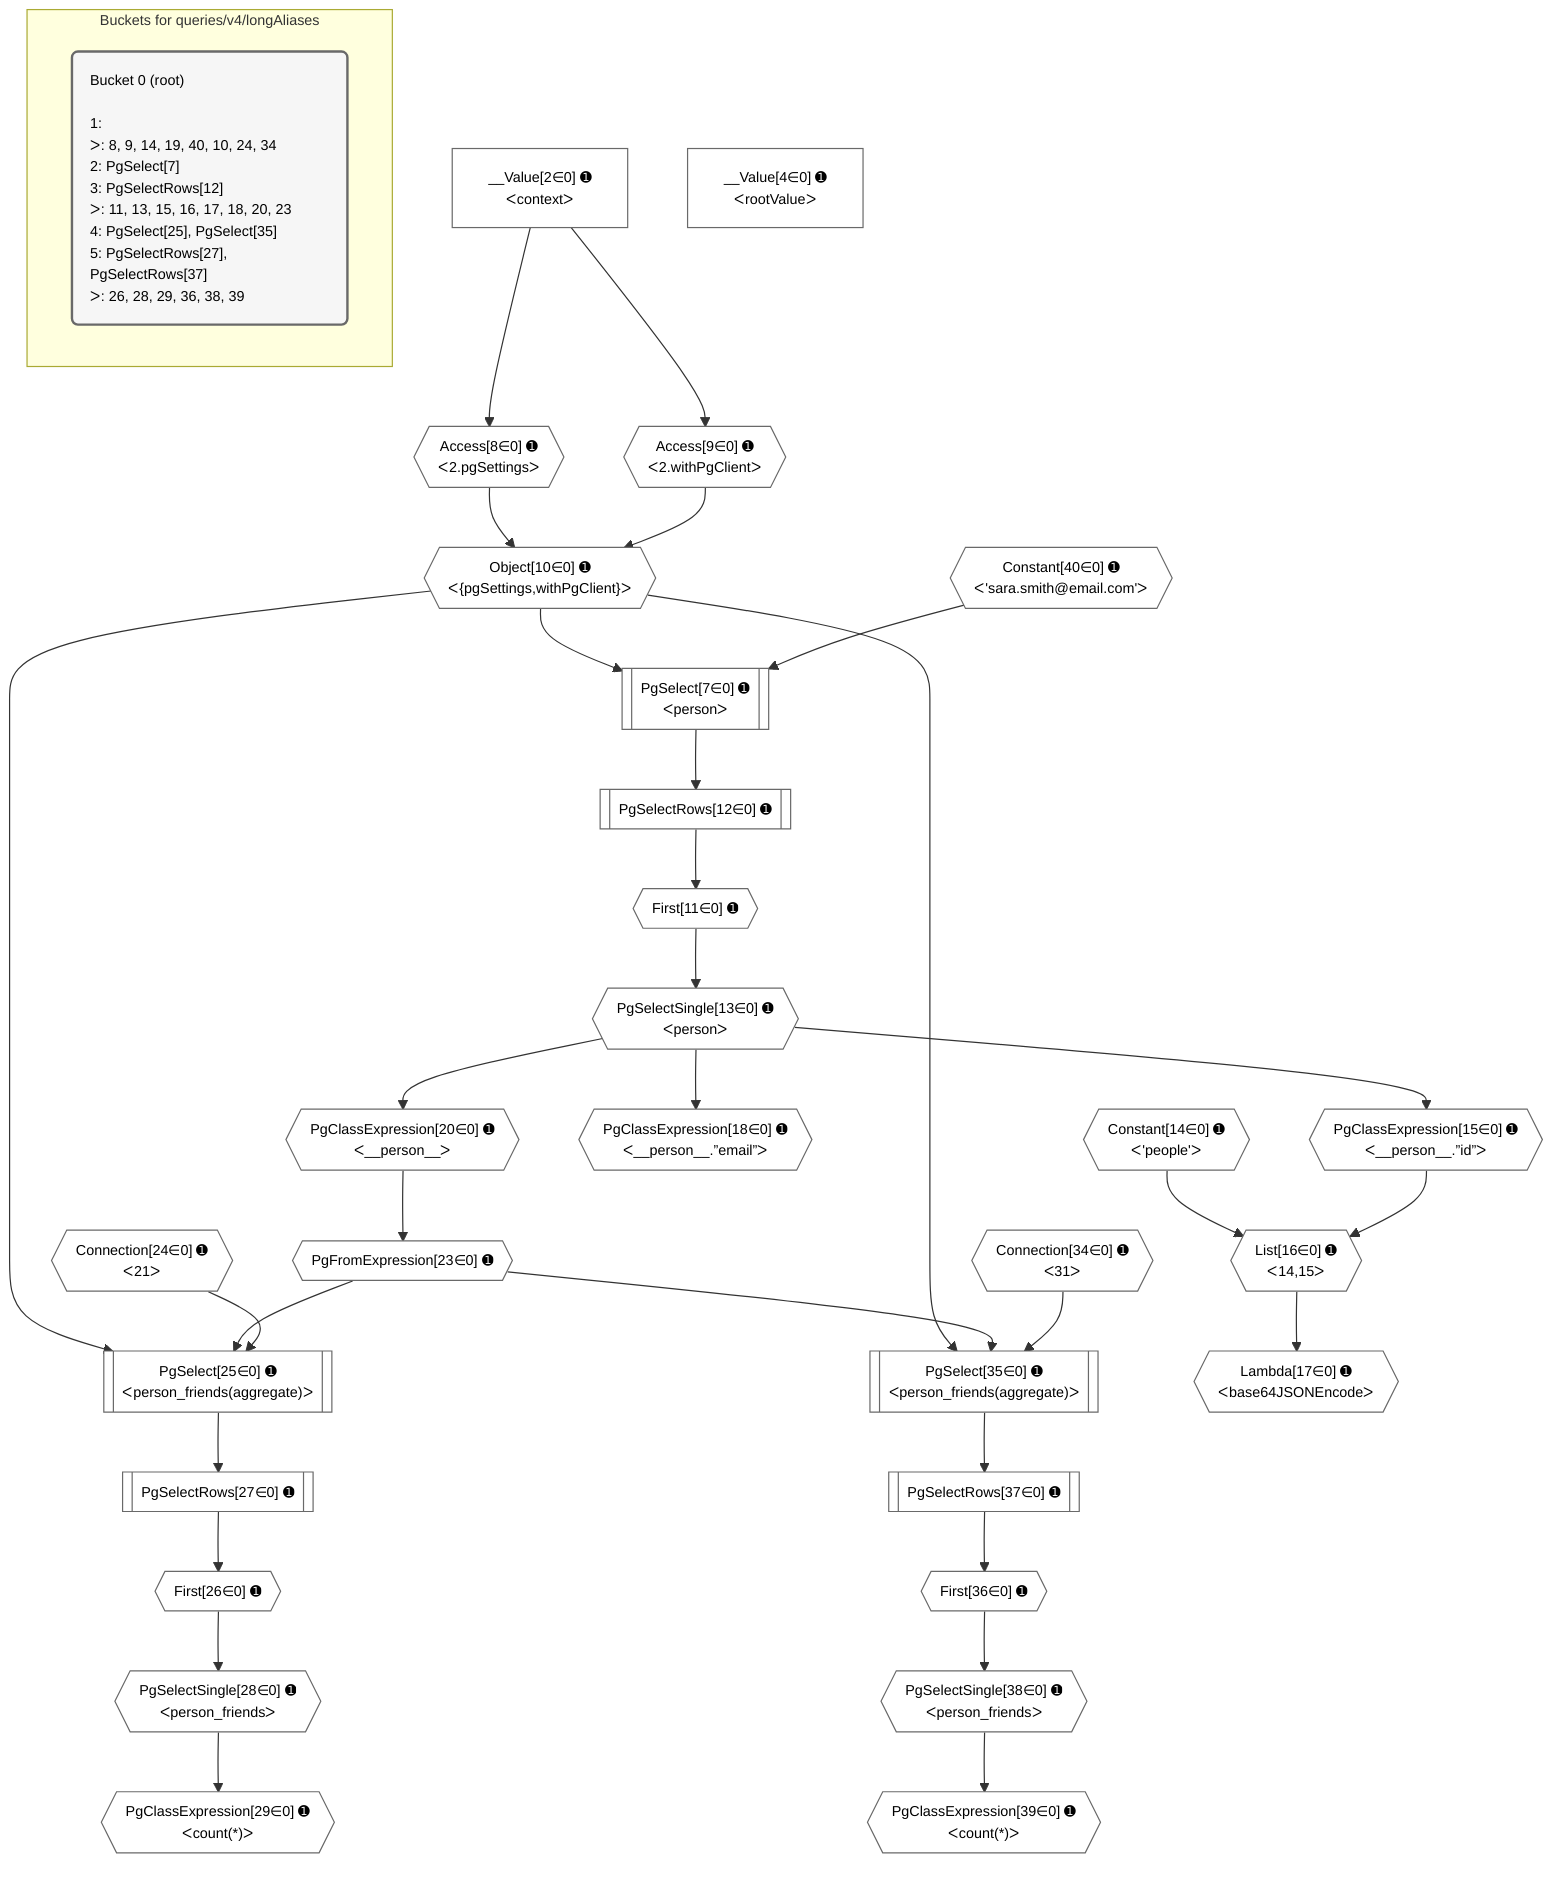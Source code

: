 %%{init: {'themeVariables': { 'fontSize': '12px'}}}%%
graph TD
    classDef path fill:#eee,stroke:#000,color:#000
    classDef plan fill:#fff,stroke-width:1px,color:#000
    classDef itemplan fill:#fff,stroke-width:2px,color:#000
    classDef unbatchedplan fill:#dff,stroke-width:1px,color:#000
    classDef sideeffectplan fill:#fcc,stroke-width:2px,color:#000
    classDef bucket fill:#f6f6f6,color:#000,stroke-width:2px,text-align:left


    %% plan dependencies
    Connection24{{"Connection[24∈0] ➊<br />ᐸ21ᐳ"}}:::plan
    PgSelect25[["PgSelect[25∈0] ➊<br />ᐸperson_friends(aggregate)ᐳ"]]:::plan
    Object10{{"Object[10∈0] ➊<br />ᐸ{pgSettings,withPgClient}ᐳ"}}:::plan
    PgFromExpression23{{"PgFromExpression[23∈0] ➊"}}:::plan
    Object10 & PgFromExpression23 & Connection24 --> PgSelect25
    Connection34{{"Connection[34∈0] ➊<br />ᐸ31ᐳ"}}:::plan
    PgSelect35[["PgSelect[35∈0] ➊<br />ᐸperson_friends(aggregate)ᐳ"]]:::plan
    Object10 & PgFromExpression23 & Connection34 --> PgSelect35
    PgSelect7[["PgSelect[7∈0] ➊<br />ᐸpersonᐳ"]]:::plan
    Constant40{{"Constant[40∈0] ➊<br />ᐸ'sara.smith@email.com'ᐳ"}}:::plan
    Object10 & Constant40 --> PgSelect7
    Access8{{"Access[8∈0] ➊<br />ᐸ2.pgSettingsᐳ"}}:::plan
    Access9{{"Access[9∈0] ➊<br />ᐸ2.withPgClientᐳ"}}:::plan
    Access8 & Access9 --> Object10
    List16{{"List[16∈0] ➊<br />ᐸ14,15ᐳ"}}:::plan
    Constant14{{"Constant[14∈0] ➊<br />ᐸ'people'ᐳ"}}:::plan
    PgClassExpression15{{"PgClassExpression[15∈0] ➊<br />ᐸ__person__.”id”ᐳ"}}:::plan
    Constant14 & PgClassExpression15 --> List16
    __Value2["__Value[2∈0] ➊<br />ᐸcontextᐳ"]:::plan
    __Value2 --> Access8
    __Value2 --> Access9
    First11{{"First[11∈0] ➊"}}:::plan
    PgSelectRows12[["PgSelectRows[12∈0] ➊"]]:::plan
    PgSelectRows12 --> First11
    PgSelect7 --> PgSelectRows12
    PgSelectSingle13{{"PgSelectSingle[13∈0] ➊<br />ᐸpersonᐳ"}}:::plan
    First11 --> PgSelectSingle13
    PgSelectSingle13 --> PgClassExpression15
    Lambda17{{"Lambda[17∈0] ➊<br />ᐸbase64JSONEncodeᐳ"}}:::plan
    List16 --> Lambda17
    PgClassExpression18{{"PgClassExpression[18∈0] ➊<br />ᐸ__person__.”email”ᐳ"}}:::plan
    PgSelectSingle13 --> PgClassExpression18
    PgClassExpression20{{"PgClassExpression[20∈0] ➊<br />ᐸ__person__ᐳ"}}:::plan
    PgSelectSingle13 --> PgClassExpression20
    PgClassExpression20 --> PgFromExpression23
    First26{{"First[26∈0] ➊"}}:::plan
    PgSelectRows27[["PgSelectRows[27∈0] ➊"]]:::plan
    PgSelectRows27 --> First26
    PgSelect25 --> PgSelectRows27
    PgSelectSingle28{{"PgSelectSingle[28∈0] ➊<br />ᐸperson_friendsᐳ"}}:::plan
    First26 --> PgSelectSingle28
    PgClassExpression29{{"PgClassExpression[29∈0] ➊<br />ᐸcount(*)ᐳ"}}:::plan
    PgSelectSingle28 --> PgClassExpression29
    First36{{"First[36∈0] ➊"}}:::plan
    PgSelectRows37[["PgSelectRows[37∈0] ➊"]]:::plan
    PgSelectRows37 --> First36
    PgSelect35 --> PgSelectRows37
    PgSelectSingle38{{"PgSelectSingle[38∈0] ➊<br />ᐸperson_friendsᐳ"}}:::plan
    First36 --> PgSelectSingle38
    PgClassExpression39{{"PgClassExpression[39∈0] ➊<br />ᐸcount(*)ᐳ"}}:::plan
    PgSelectSingle38 --> PgClassExpression39
    __Value4["__Value[4∈0] ➊<br />ᐸrootValueᐳ"]:::plan

    %% define steps

    subgraph "Buckets for queries/v4/longAliases"
    Bucket0("Bucket 0 (root)<br /><br />1: <br />ᐳ: 8, 9, 14, 19, 40, 10, 24, 34<br />2: PgSelect[7]<br />3: PgSelectRows[12]<br />ᐳ: 11, 13, 15, 16, 17, 18, 20, 23<br />4: PgSelect[25], PgSelect[35]<br />5: PgSelectRows[27], PgSelectRows[37]<br />ᐳ: 26, 28, 29, 36, 38, 39"):::bucket
    classDef bucket0 stroke:#696969
    class Bucket0,__Value2,__Value4,PgSelect7,Access8,Access9,Object10,First11,PgSelectRows12,PgSelectSingle13,Constant14,PgClassExpression15,List16,Lambda17,PgClassExpression18,PgClassExpression20,PgFromExpression23,Connection24,PgSelect25,First26,PgSelectRows27,PgSelectSingle28,PgClassExpression29,Connection34,PgSelect35,First36,PgSelectRows37,PgSelectSingle38,PgClassExpression39,Constant40 bucket0
    end